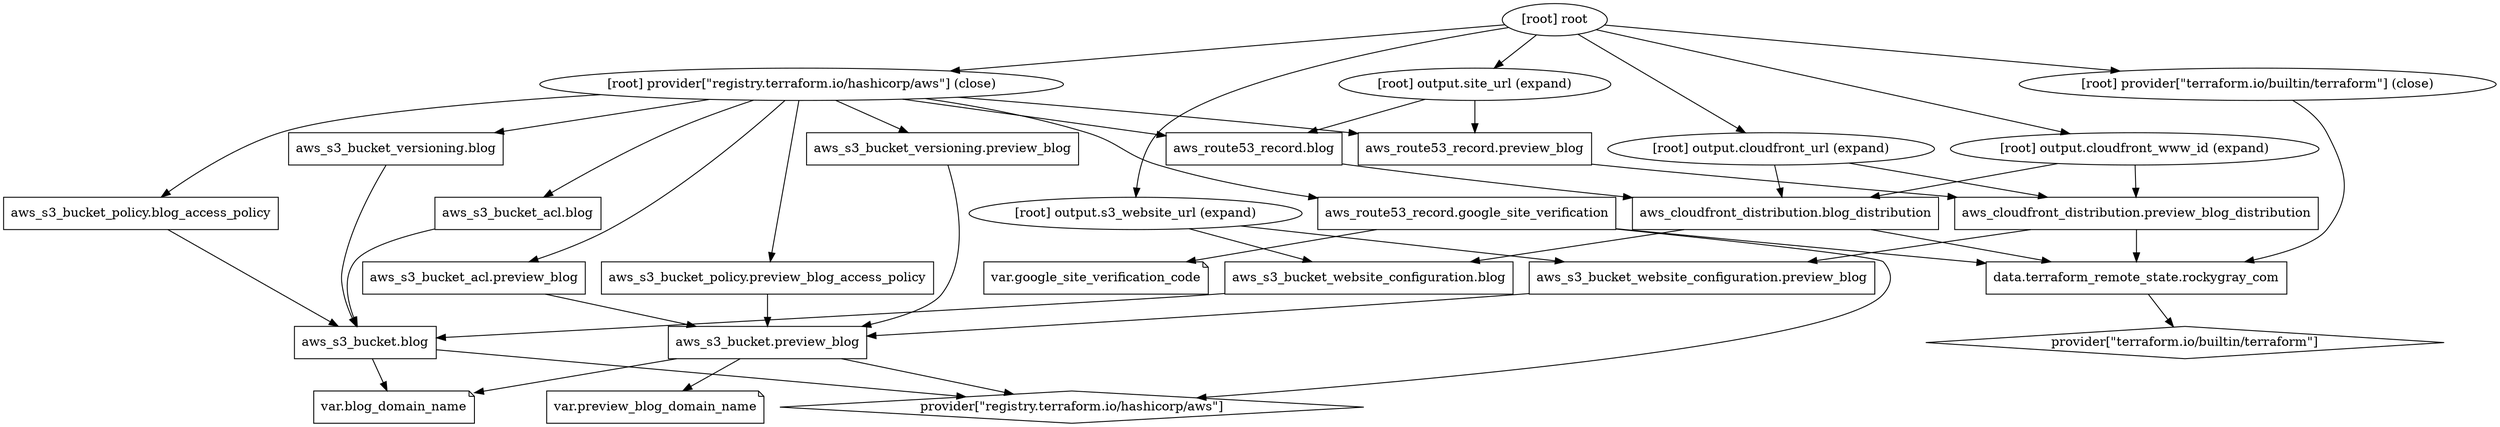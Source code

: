 digraph {
	compound = "true"
	newrank = "true"
	subgraph "root" {
		"[root] aws_cloudfront_distribution.blog_distribution (expand)" [label = "aws_cloudfront_distribution.blog_distribution", shape = "box"]
		"[root] aws_cloudfront_distribution.preview_blog_distribution (expand)" [label = "aws_cloudfront_distribution.preview_blog_distribution", shape = "box"]
		"[root] aws_route53_record.blog (expand)" [label = "aws_route53_record.blog", shape = "box"]
		"[root] aws_route53_record.google_site_verification (expand)" [label = "aws_route53_record.google_site_verification", shape = "box"]
		"[root] aws_route53_record.preview_blog (expand)" [label = "aws_route53_record.preview_blog", shape = "box"]
		"[root] aws_s3_bucket.blog (expand)" [label = "aws_s3_bucket.blog", shape = "box"]
		"[root] aws_s3_bucket.preview_blog (expand)" [label = "aws_s3_bucket.preview_blog", shape = "box"]
		"[root] aws_s3_bucket_acl.blog (expand)" [label = "aws_s3_bucket_acl.blog", shape = "box"]
		"[root] aws_s3_bucket_acl.preview_blog (expand)" [label = "aws_s3_bucket_acl.preview_blog", shape = "box"]
		"[root] aws_s3_bucket_policy.blog_access_policy (expand)" [label = "aws_s3_bucket_policy.blog_access_policy", shape = "box"]
		"[root] aws_s3_bucket_policy.preview_blog_access_policy (expand)" [label = "aws_s3_bucket_policy.preview_blog_access_policy", shape = "box"]
		"[root] aws_s3_bucket_versioning.blog (expand)" [label = "aws_s3_bucket_versioning.blog", shape = "box"]
		"[root] aws_s3_bucket_versioning.preview_blog (expand)" [label = "aws_s3_bucket_versioning.preview_blog", shape = "box"]
		"[root] aws_s3_bucket_website_configuration.blog (expand)" [label = "aws_s3_bucket_website_configuration.blog", shape = "box"]
		"[root] aws_s3_bucket_website_configuration.preview_blog (expand)" [label = "aws_s3_bucket_website_configuration.preview_blog", shape = "box"]
		"[root] data.terraform_remote_state.rockygray_com (expand)" [label = "data.terraform_remote_state.rockygray_com", shape = "box"]
		"[root] provider[\"registry.terraform.io/hashicorp/aws\"]" [label = "provider[\"registry.terraform.io/hashicorp/aws\"]", shape = "diamond"]
		"[root] provider[\"terraform.io/builtin/terraform\"]" [label = "provider[\"terraform.io/builtin/terraform\"]", shape = "diamond"]
		"[root] var.blog_domain_name" [label = "var.blog_domain_name", shape = "note"]
		"[root] var.google_site_verification_code" [label = "var.google_site_verification_code", shape = "note"]
		"[root] var.preview_blog_domain_name" [label = "var.preview_blog_domain_name", shape = "note"]
		"[root] aws_cloudfront_distribution.blog_distribution (expand)" -> "[root] aws_s3_bucket_website_configuration.blog (expand)"
		"[root] aws_cloudfront_distribution.blog_distribution (expand)" -> "[root] data.terraform_remote_state.rockygray_com (expand)"
		"[root] aws_cloudfront_distribution.preview_blog_distribution (expand)" -> "[root] aws_s3_bucket_website_configuration.preview_blog (expand)"
		"[root] aws_cloudfront_distribution.preview_blog_distribution (expand)" -> "[root] data.terraform_remote_state.rockygray_com (expand)"
		"[root] aws_route53_record.blog (expand)" -> "[root] aws_cloudfront_distribution.blog_distribution (expand)"
		"[root] aws_route53_record.google_site_verification (expand)" -> "[root] data.terraform_remote_state.rockygray_com (expand)"
		"[root] aws_route53_record.google_site_verification (expand)" -> "[root] provider[\"registry.terraform.io/hashicorp/aws\"]"
		"[root] aws_route53_record.google_site_verification (expand)" -> "[root] var.google_site_verification_code"
		"[root] aws_route53_record.preview_blog (expand)" -> "[root] aws_cloudfront_distribution.preview_blog_distribution (expand)"
		"[root] aws_s3_bucket.blog (expand)" -> "[root] provider[\"registry.terraform.io/hashicorp/aws\"]"
		"[root] aws_s3_bucket.blog (expand)" -> "[root] var.blog_domain_name"
		"[root] aws_s3_bucket.preview_blog (expand)" -> "[root] provider[\"registry.terraform.io/hashicorp/aws\"]"
		"[root] aws_s3_bucket.preview_blog (expand)" -> "[root] var.blog_domain_name"
		"[root] aws_s3_bucket.preview_blog (expand)" -> "[root] var.preview_blog_domain_name"
		"[root] aws_s3_bucket_acl.blog (expand)" -> "[root] aws_s3_bucket.blog (expand)"
		"[root] aws_s3_bucket_acl.preview_blog (expand)" -> "[root] aws_s3_bucket.preview_blog (expand)"
		"[root] aws_s3_bucket_policy.blog_access_policy (expand)" -> "[root] aws_s3_bucket.blog (expand)"
		"[root] aws_s3_bucket_policy.preview_blog_access_policy (expand)" -> "[root] aws_s3_bucket.preview_blog (expand)"
		"[root] aws_s3_bucket_versioning.blog (expand)" -> "[root] aws_s3_bucket.blog (expand)"
		"[root] aws_s3_bucket_versioning.preview_blog (expand)" -> "[root] aws_s3_bucket.preview_blog (expand)"
		"[root] aws_s3_bucket_website_configuration.blog (expand)" -> "[root] aws_s3_bucket.blog (expand)"
		"[root] aws_s3_bucket_website_configuration.preview_blog (expand)" -> "[root] aws_s3_bucket.preview_blog (expand)"
		"[root] data.terraform_remote_state.rockygray_com (expand)" -> "[root] provider[\"terraform.io/builtin/terraform\"]"
		"[root] output.cloudfront_url (expand)" -> "[root] aws_cloudfront_distribution.blog_distribution (expand)"
		"[root] output.cloudfront_url (expand)" -> "[root] aws_cloudfront_distribution.preview_blog_distribution (expand)"
		"[root] output.cloudfront_www_id (expand)" -> "[root] aws_cloudfront_distribution.blog_distribution (expand)"
		"[root] output.cloudfront_www_id (expand)" -> "[root] aws_cloudfront_distribution.preview_blog_distribution (expand)"
		"[root] output.s3_website_url (expand)" -> "[root] aws_s3_bucket_website_configuration.blog (expand)"
		"[root] output.s3_website_url (expand)" -> "[root] aws_s3_bucket_website_configuration.preview_blog (expand)"
		"[root] output.site_url (expand)" -> "[root] aws_route53_record.blog (expand)"
		"[root] output.site_url (expand)" -> "[root] aws_route53_record.preview_blog (expand)"
		"[root] provider[\"registry.terraform.io/hashicorp/aws\"] (close)" -> "[root] aws_route53_record.blog (expand)"
		"[root] provider[\"registry.terraform.io/hashicorp/aws\"] (close)" -> "[root] aws_route53_record.google_site_verification (expand)"
		"[root] provider[\"registry.terraform.io/hashicorp/aws\"] (close)" -> "[root] aws_route53_record.preview_blog (expand)"
		"[root] provider[\"registry.terraform.io/hashicorp/aws\"] (close)" -> "[root] aws_s3_bucket_acl.blog (expand)"
		"[root] provider[\"registry.terraform.io/hashicorp/aws\"] (close)" -> "[root] aws_s3_bucket_acl.preview_blog (expand)"
		"[root] provider[\"registry.terraform.io/hashicorp/aws\"] (close)" -> "[root] aws_s3_bucket_policy.blog_access_policy (expand)"
		"[root] provider[\"registry.terraform.io/hashicorp/aws\"] (close)" -> "[root] aws_s3_bucket_policy.preview_blog_access_policy (expand)"
		"[root] provider[\"registry.terraform.io/hashicorp/aws\"] (close)" -> "[root] aws_s3_bucket_versioning.blog (expand)"
		"[root] provider[\"registry.terraform.io/hashicorp/aws\"] (close)" -> "[root] aws_s3_bucket_versioning.preview_blog (expand)"
		"[root] provider[\"terraform.io/builtin/terraform\"] (close)" -> "[root] data.terraform_remote_state.rockygray_com (expand)"
		"[root] root" -> "[root] output.cloudfront_url (expand)"
		"[root] root" -> "[root] output.cloudfront_www_id (expand)"
		"[root] root" -> "[root] output.s3_website_url (expand)"
		"[root] root" -> "[root] output.site_url (expand)"
		"[root] root" -> "[root] provider[\"registry.terraform.io/hashicorp/aws\"] (close)"
		"[root] root" -> "[root] provider[\"terraform.io/builtin/terraform\"] (close)"
	}
}

